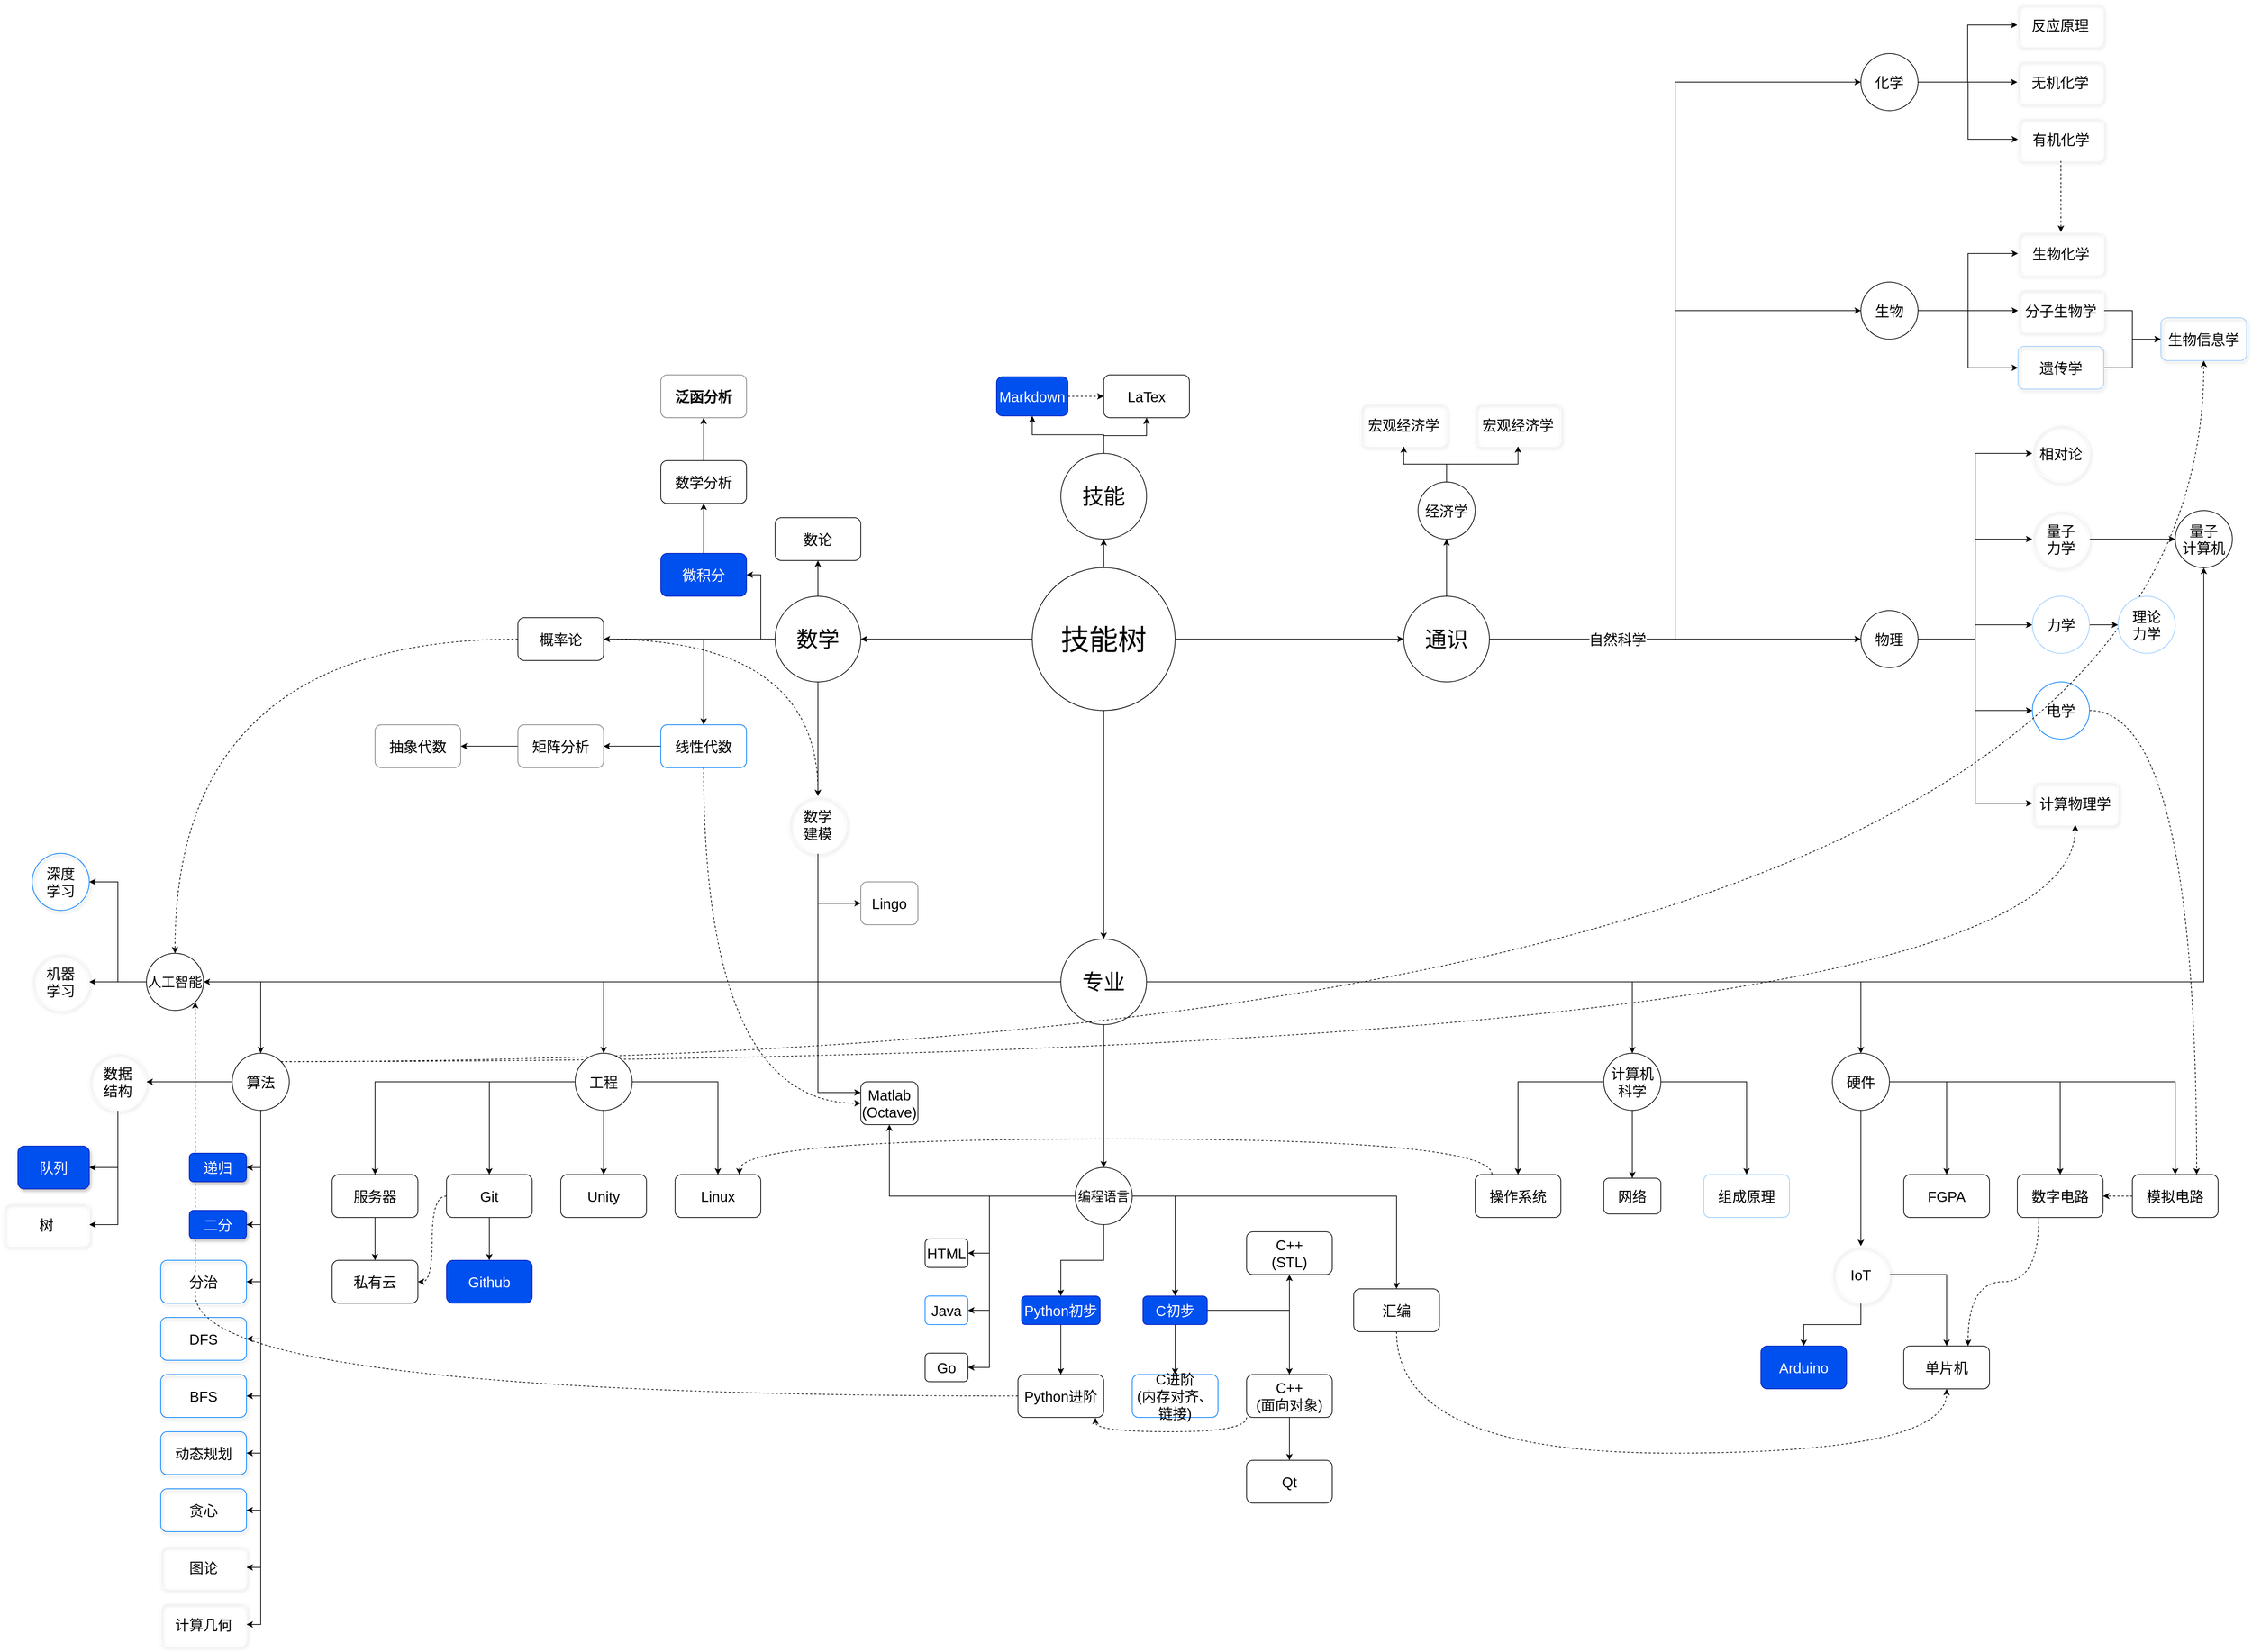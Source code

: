 <mxfile>
    <diagram id="MZZh417o46dk4xW71PtA" name="Page-1">
        <mxGraphModel dx="4475" dy="2238" grid="1" gridSize="10" guides="1" tooltips="1" connect="1" arrows="1" fold="1" page="0" pageScale="1" pageWidth="1169" pageHeight="827" background="none" math="0" shadow="0">
            <root>
                <mxCell id="0"/>
                <mxCell id="1" parent="0"/>
                <mxCell id="4" value="" style="edgeStyle=orthogonalEdgeStyle;rounded=0;orthogonalLoop=1;jettySize=auto;html=1;" parent="1" source="2" target="3" edge="1">
                    <mxGeometry relative="1" as="geometry"/>
                </mxCell>
                <mxCell id="7" value="" style="edgeStyle=orthogonalEdgeStyle;rounded=0;orthogonalLoop=1;jettySize=auto;html=1;" parent="1" source="2" target="5" edge="1">
                    <mxGeometry relative="1" as="geometry"/>
                </mxCell>
                <mxCell id="9" value="" style="edgeStyle=orthogonalEdgeStyle;rounded=0;orthogonalLoop=1;jettySize=auto;html=1;" parent="1" target="11" edge="1">
                    <mxGeometry relative="1" as="geometry">
                        <mxPoint x="-100" y="80" as="sourcePoint"/>
                        <mxPoint x="580" y="290" as="targetPoint"/>
                    </mxGeometry>
                </mxCell>
                <mxCell id="118" style="edgeStyle=orthogonalEdgeStyle;rounded=0;orthogonalLoop=1;jettySize=auto;html=1;fontSize=20;" parent="1" source="2" target="21" edge="1">
                    <mxGeometry relative="1" as="geometry"/>
                </mxCell>
                <mxCell id="2" value="&lt;font style=&quot;font-size: 40px&quot;&gt;技能树&lt;/font&gt;" style="ellipse;whiteSpace=wrap;html=1;aspect=fixed;" parent="1" vertex="1">
                    <mxGeometry x="-200" width="200" height="200" as="geometry"/>
                </mxCell>
                <mxCell id="47" style="edgeStyle=orthogonalEdgeStyle;rounded=0;orthogonalLoop=1;jettySize=auto;html=1;fontSize=20;" parent="1" source="3" target="46" edge="1">
                    <mxGeometry relative="1" as="geometry"/>
                </mxCell>
                <mxCell id="108" style="edgeStyle=orthogonalEdgeStyle;rounded=0;orthogonalLoop=1;jettySize=auto;html=1;fontSize=20;" parent="1" source="3" target="107" edge="1">
                    <mxGeometry relative="1" as="geometry"/>
                </mxCell>
                <mxCell id="112" style="edgeStyle=orthogonalEdgeStyle;rounded=0;orthogonalLoop=1;jettySize=auto;html=1;entryX=0;entryY=0.5;entryDx=0;entryDy=0;fontSize=20;" parent="1" source="3" target="100" edge="1">
                    <mxGeometry relative="1" as="geometry"/>
                </mxCell>
                <mxCell id="113" style="edgeStyle=orthogonalEdgeStyle;rounded=0;orthogonalLoop=1;jettySize=auto;html=1;entryX=0;entryY=0.5;entryDx=0;entryDy=0;fontSize=20;" parent="1" source="3" target="110" edge="1">
                    <mxGeometry relative="1" as="geometry"/>
                </mxCell>
                <mxCell id="159" value="自然科学" style="edgeLabel;html=1;align=center;verticalAlign=middle;resizable=0;points=[];fontSize=20;" parent="113" vertex="1" connectable="0">
                    <mxGeometry x="-0.814" y="-3" relative="1" as="geometry">
                        <mxPoint x="58" y="-3" as="offset"/>
                    </mxGeometry>
                </mxCell>
                <mxCell id="3" value="&lt;font style=&quot;font-size: 30px&quot;&gt;通识&lt;/font&gt;" style="ellipse;whiteSpace=wrap;html=1;aspect=fixed;" parent="1" vertex="1">
                    <mxGeometry x="320" y="40" width="120" height="120" as="geometry"/>
                </mxCell>
                <mxCell id="25" style="edgeStyle=orthogonalEdgeStyle;rounded=0;orthogonalLoop=1;jettySize=auto;html=1;fontSize=20;" parent="1" source="5" target="57" edge="1">
                    <mxGeometry relative="1" as="geometry">
                        <mxPoint y="680" as="targetPoint"/>
                    </mxGeometry>
                </mxCell>
                <mxCell id="26" style="edgeStyle=orthogonalEdgeStyle;rounded=0;orthogonalLoop=1;jettySize=auto;html=1;fontSize=20;" parent="1" source="5" target="23" edge="1">
                    <mxGeometry relative="1" as="geometry"/>
                </mxCell>
                <mxCell id="76" style="edgeStyle=orthogonalEdgeStyle;rounded=0;orthogonalLoop=1;jettySize=auto;html=1;fontSize=20;" parent="1" source="5" target="77" edge="1">
                    <mxGeometry relative="1" as="geometry">
                        <mxPoint x="270" y="740" as="targetPoint"/>
                    </mxGeometry>
                </mxCell>
                <mxCell id="104" style="edgeStyle=orthogonalEdgeStyle;rounded=0;orthogonalLoop=1;jettySize=auto;html=1;fontSize=20;" parent="1" source="5" target="103" edge="1">
                    <mxGeometry relative="1" as="geometry"/>
                </mxCell>
                <mxCell id="120" style="edgeStyle=orthogonalEdgeStyle;rounded=0;orthogonalLoop=1;jettySize=auto;html=1;fontSize=20;" parent="1" source="5" target="119" edge="1">
                    <mxGeometry relative="1" as="geometry"/>
                </mxCell>
                <mxCell id="137" style="edgeStyle=orthogonalEdgeStyle;rounded=0;orthogonalLoop=1;jettySize=auto;html=1;entryX=0.5;entryY=0;entryDx=0;entryDy=0;fontSize=20;" parent="1" source="5" target="136" edge="1">
                    <mxGeometry relative="1" as="geometry"/>
                </mxCell>
                <mxCell id="206" style="edgeStyle=orthogonalEdgeStyle;rounded=0;orthogonalLoop=1;jettySize=auto;html=1;fontSize=20;" parent="1" source="5" target="205" edge="1">
                    <mxGeometry relative="1" as="geometry"/>
                </mxCell>
                <mxCell id="5" value="&lt;font style=&quot;font-size: 30px&quot;&gt;专业&lt;/font&gt;" style="ellipse;whiteSpace=wrap;html=1;aspect=fixed;" parent="1" vertex="1">
                    <mxGeometry x="-160" y="520" width="120" height="120" as="geometry"/>
                </mxCell>
                <mxCell id="149" style="edgeStyle=orthogonalEdgeStyle;rounded=0;orthogonalLoop=1;jettySize=auto;html=1;entryX=0.5;entryY=1;entryDx=0;entryDy=0;fontSize=20;" parent="1" source="11" target="148" edge="1">
                    <mxGeometry relative="1" as="geometry"/>
                </mxCell>
                <mxCell id="216" style="edgeStyle=orthogonalEdgeStyle;rounded=0;orthogonalLoop=1;jettySize=auto;html=1;fontSize=20;" parent="1" source="11" target="215" edge="1">
                    <mxGeometry relative="1" as="geometry"/>
                </mxCell>
                <mxCell id="11" value="&lt;font style=&quot;font-size: 30px&quot;&gt;技能&lt;/font&gt;" style="ellipse;whiteSpace=wrap;html=1;aspect=fixed;" parent="1" vertex="1">
                    <mxGeometry x="-160" y="-160" width="120" height="120" as="geometry"/>
                </mxCell>
                <mxCell id="30" style="edgeStyle=orthogonalEdgeStyle;rounded=0;orthogonalLoop=1;jettySize=auto;html=1;fontSize=20;" parent="1" source="21" target="29" edge="1">
                    <mxGeometry relative="1" as="geometry"/>
                </mxCell>
                <mxCell id="32" style="edgeStyle=orthogonalEdgeStyle;rounded=0;orthogonalLoop=1;jettySize=auto;html=1;fontSize=20;" parent="1" source="21" target="31" edge="1">
                    <mxGeometry relative="1" as="geometry"/>
                </mxCell>
                <mxCell id="39" value="" style="edgeStyle=orthogonalEdgeStyle;rounded=0;orthogonalLoop=1;jettySize=auto;html=1;fontSize=20;" parent="1" source="21" target="38" edge="1">
                    <mxGeometry relative="1" as="geometry"/>
                </mxCell>
                <mxCell id="323" style="edgeStyle=orthogonalEdgeStyle;rounded=0;orthogonalLoop=1;jettySize=auto;html=1;" edge="1" parent="1" source="21" target="41">
                    <mxGeometry relative="1" as="geometry"/>
                </mxCell>
                <mxCell id="326" style="edgeStyle=orthogonalEdgeStyle;rounded=0;orthogonalLoop=1;jettySize=auto;html=1;" edge="1" parent="1" source="21" target="325">
                    <mxGeometry relative="1" as="geometry"/>
                </mxCell>
                <mxCell id="21" value="&lt;font style=&quot;font-size: 30px&quot;&gt;数学&lt;/font&gt;" style="ellipse;whiteSpace=wrap;html=1;aspect=fixed;fontSize=20;" parent="1" vertex="1">
                    <mxGeometry x="-560" y="40" width="120" height="120" as="geometry"/>
                </mxCell>
                <mxCell id="82" style="edgeStyle=orthogonalEdgeStyle;rounded=0;orthogonalLoop=1;jettySize=auto;html=1;fontSize=20;" parent="1" source="23" target="81" edge="1">
                    <mxGeometry relative="1" as="geometry"/>
                </mxCell>
                <mxCell id="83" style="edgeStyle=orthogonalEdgeStyle;rounded=0;orthogonalLoop=1;jettySize=auto;html=1;fontSize=20;" parent="1" source="23" target="84" edge="1">
                    <mxGeometry relative="1" as="geometry">
                        <mxPoint x="1060" y="850" as="targetPoint"/>
                    </mxGeometry>
                </mxCell>
                <mxCell id="222" style="edgeStyle=orthogonalEdgeStyle;rounded=0;orthogonalLoop=1;jettySize=auto;html=1;entryX=0.5;entryY=0;entryDx=0;entryDy=0;fontSize=20;" parent="1" source="23" target="213" edge="1">
                    <mxGeometry relative="1" as="geometry"/>
                </mxCell>
                <mxCell id="266" style="edgeStyle=orthogonalEdgeStyle;rounded=0;orthogonalLoop=1;jettySize=auto;html=1;" parent="1" source="23" target="265" edge="1">
                    <mxGeometry relative="1" as="geometry"/>
                </mxCell>
                <mxCell id="23" value="硬件" style="ellipse;whiteSpace=wrap;html=1;aspect=fixed;fontSize=20;" parent="1" vertex="1">
                    <mxGeometry x="920" y="680" width="80" height="80" as="geometry"/>
                </mxCell>
                <mxCell id="310" style="edgeStyle=orthogonalEdgeStyle;rounded=0;orthogonalLoop=1;jettySize=auto;html=1;" parent="1" source="29" target="35" edge="1">
                    <mxGeometry relative="1" as="geometry">
                        <mxPoint x="-659.941" y="-50" as="targetPoint"/>
                    </mxGeometry>
                </mxCell>
                <mxCell id="29" value="微积分" style="rounded=1;whiteSpace=wrap;html=1;fontSize=20;strokeColor=#001DBC;fillColor=#0050ef;fontColor=#ffffff;" parent="1" vertex="1">
                    <mxGeometry x="-720" y="-20" width="120" height="60" as="geometry"/>
                </mxCell>
                <mxCell id="34" value="" style="edgeStyle=orthogonalEdgeStyle;rounded=0;orthogonalLoop=1;jettySize=auto;html=1;fontSize=20;" parent="1" source="31" target="33" edge="1">
                    <mxGeometry relative="1" as="geometry"/>
                </mxCell>
                <mxCell id="135" style="edgeStyle=orthogonalEdgeStyle;rounded=0;orthogonalLoop=1;jettySize=auto;html=1;entryX=0;entryY=0.5;entryDx=0;entryDy=0;fontSize=20;dashed=1;curved=1;exitX=0.5;exitY=1;exitDx=0;exitDy=0;" parent="1" source="31" target="132" edge="1">
                    <mxGeometry relative="1" as="geometry"/>
                </mxCell>
                <mxCell id="31" value="线性代数" style="rounded=1;whiteSpace=wrap;html=1;fontSize=20;strokeColor=#007FFF;" parent="1" vertex="1">
                    <mxGeometry x="-720" y="220" width="120" height="60" as="geometry"/>
                </mxCell>
                <mxCell id="268" style="edgeStyle=orthogonalEdgeStyle;rounded=0;orthogonalLoop=1;jettySize=auto;html=1;" parent="1" source="33" target="267" edge="1">
                    <mxGeometry relative="1" as="geometry"/>
                </mxCell>
                <mxCell id="33" value="矩阵分析" style="whiteSpace=wrap;html=1;rounded=1;fontSize=20;strokeColor=#808080;" parent="1" vertex="1">
                    <mxGeometry x="-920" y="220" width="120" height="60" as="geometry"/>
                </mxCell>
                <mxCell id="161" value="" style="edgeStyle=orthogonalEdgeStyle;curved=1;rounded=0;orthogonalLoop=1;jettySize=auto;html=1;fontSize=20;" parent="1" source="35" target="160" edge="1">
                    <mxGeometry relative="1" as="geometry"/>
                </mxCell>
                <mxCell id="35" value="数学分析" style="whiteSpace=wrap;html=1;rounded=1;fontSize=20;" parent="1" vertex="1">
                    <mxGeometry x="-720" y="-150" width="120" height="60" as="geometry"/>
                </mxCell>
                <mxCell id="133" style="edgeStyle=orthogonalEdgeStyle;rounded=0;orthogonalLoop=1;jettySize=auto;html=1;entryX=0.5;entryY=0;entryDx=0;entryDy=0;dashed=1;fontSize=20;curved=1;" parent="1" source="38" target="119" edge="1">
                    <mxGeometry relative="1" as="geometry"/>
                </mxCell>
                <mxCell id="327" style="edgeStyle=orthogonalEdgeStyle;rounded=0;orthogonalLoop=1;jettySize=auto;html=1;curved=1;dashed=1;" edge="1" parent="1" source="38" target="325">
                    <mxGeometry relative="1" as="geometry"/>
                </mxCell>
                <mxCell id="38" value="概率论" style="whiteSpace=wrap;html=1;fontSize=20;rounded=1;" parent="1" vertex="1">
                    <mxGeometry x="-920" y="70" width="120" height="60" as="geometry"/>
                </mxCell>
                <mxCell id="41" value="数论" style="rounded=1;whiteSpace=wrap;html=1;fontSize=20;" parent="1" vertex="1">
                    <mxGeometry x="-560" y="-70" width="120" height="60" as="geometry"/>
                </mxCell>
                <mxCell id="54" style="edgeStyle=orthogonalEdgeStyle;rounded=0;orthogonalLoop=1;jettySize=auto;html=1;fontSize=20;" parent="1" source="46" target="56" edge="1">
                    <mxGeometry relative="1" as="geometry">
                        <mxPoint x="1080" y="50" as="targetPoint"/>
                    </mxGeometry>
                </mxCell>
                <mxCell id="114" style="edgeStyle=orthogonalEdgeStyle;rounded=0;orthogonalLoop=1;jettySize=auto;html=1;entryX=0;entryY=0.5;entryDx=0;entryDy=0;fontSize=20;" parent="1" source="46" target="50" edge="1">
                    <mxGeometry relative="1" as="geometry"/>
                </mxCell>
                <mxCell id="182" style="edgeStyle=orthogonalEdgeStyle;rounded=0;orthogonalLoop=1;jettySize=auto;html=1;entryX=0;entryY=0.5;entryDx=0;entryDy=0;fontSize=20;" parent="1" source="46" target="180" edge="1">
                    <mxGeometry relative="1" as="geometry"/>
                </mxCell>
                <mxCell id="183" style="edgeStyle=orthogonalEdgeStyle;rounded=0;orthogonalLoop=1;jettySize=auto;html=1;entryX=0;entryY=0.5;entryDx=0;entryDy=0;fontSize=20;" parent="1" source="46" target="181" edge="1">
                    <mxGeometry relative="1" as="geometry"/>
                </mxCell>
                <mxCell id="248" style="edgeStyle=orthogonalEdgeStyle;rounded=0;orthogonalLoop=1;jettySize=auto;html=1;entryX=0;entryY=0.5;entryDx=0;entryDy=0;fontSize=20;" parent="1" source="46" target="247" edge="1">
                    <mxGeometry relative="1" as="geometry"/>
                </mxCell>
                <mxCell id="46" value="物理" style="ellipse;whiteSpace=wrap;html=1;aspect=fixed;fontSize=20;" parent="1" vertex="1">
                    <mxGeometry x="960" y="60" width="80" height="80" as="geometry"/>
                </mxCell>
                <mxCell id="85" style="edgeStyle=orthogonalEdgeStyle;rounded=0;orthogonalLoop=1;jettySize=auto;html=1;fontSize=20;dashed=1;entryX=0.75;entryY=0;entryDx=0;entryDy=0;curved=1;" parent="1" source="50" target="81" edge="1">
                    <mxGeometry relative="1" as="geometry"/>
                </mxCell>
                <mxCell id="50" value="电学" style="ellipse;whiteSpace=wrap;html=1;aspect=fixed;fontSize=20;strokeColor=#007FFF;" parent="1" vertex="1">
                    <mxGeometry x="1200" y="160" width="80" height="80" as="geometry"/>
                </mxCell>
                <mxCell id="313" style="edgeStyle=orthogonalEdgeStyle;rounded=0;orthogonalLoop=1;jettySize=auto;html=1;" parent="1" source="56" target="312" edge="1">
                    <mxGeometry relative="1" as="geometry"/>
                </mxCell>
                <mxCell id="56" value="力学" style="ellipse;whiteSpace=wrap;html=1;aspect=fixed;fontSize=20;strokeColor=#99CCFF;" parent="1" vertex="1">
                    <mxGeometry x="1200" y="40" width="80" height="80" as="geometry"/>
                </mxCell>
                <mxCell id="60" value="" style="edgeStyle=orthogonalEdgeStyle;rounded=0;orthogonalLoop=1;jettySize=auto;html=1;fontSize=20;" parent="1" source="57" target="59" edge="1">
                    <mxGeometry relative="1" as="geometry"/>
                </mxCell>
                <mxCell id="71" style="edgeStyle=orthogonalEdgeStyle;rounded=0;orthogonalLoop=1;jettySize=auto;html=1;fontSize=20;" parent="1" source="57" target="70" edge="1">
                    <mxGeometry relative="1" as="geometry">
                        <Array as="points">
                            <mxPoint x="-260" y="880"/>
                            <mxPoint x="-260" y="1040"/>
                        </Array>
                    </mxGeometry>
                </mxCell>
                <mxCell id="74" style="edgeStyle=orthogonalEdgeStyle;rounded=0;orthogonalLoop=1;jettySize=auto;html=1;fontSize=20;" parent="1" source="57" target="72" edge="1">
                    <mxGeometry relative="1" as="geometry"/>
                </mxCell>
                <mxCell id="95" style="edgeStyle=orthogonalEdgeStyle;rounded=0;orthogonalLoop=1;jettySize=auto;html=1;fontSize=20;" parent="1" source="57" target="94" edge="1">
                    <mxGeometry relative="1" as="geometry"/>
                </mxCell>
                <mxCell id="134" style="edgeStyle=orthogonalEdgeStyle;rounded=0;orthogonalLoop=1;jettySize=auto;html=1;entryX=0.5;entryY=1;entryDx=0;entryDy=0;fontSize=20;" parent="1" source="57" target="132" edge="1">
                    <mxGeometry relative="1" as="geometry"/>
                </mxCell>
                <mxCell id="147" style="edgeStyle=orthogonalEdgeStyle;rounded=0;orthogonalLoop=1;jettySize=auto;html=1;entryX=1;entryY=0.5;entryDx=0;entryDy=0;fontSize=20;" parent="1" source="57" target="146" edge="1">
                    <mxGeometry relative="1" as="geometry">
                        <Array as="points">
                            <mxPoint x="-260" y="880"/>
                            <mxPoint x="-260" y="1120"/>
                        </Array>
                    </mxGeometry>
                </mxCell>
                <mxCell id="252" style="edgeStyle=orthogonalEdgeStyle;rounded=0;orthogonalLoop=1;jettySize=auto;html=1;entryX=1;entryY=0.5;entryDx=0;entryDy=0;fontSize=20;" parent="1" source="57" target="250" edge="1">
                    <mxGeometry relative="1" as="geometry">
                        <Array as="points">
                            <mxPoint x="-260" y="880"/>
                            <mxPoint x="-260" y="960"/>
                        </Array>
                    </mxGeometry>
                </mxCell>
                <mxCell id="57" value="&lt;font style=&quot;font-size: 18px&quot;&gt;编程语言&lt;/font&gt;" style="ellipse;whiteSpace=wrap;html=1;aspect=fixed;fontSize=20;" parent="1" vertex="1">
                    <mxGeometry x="-140" y="840" width="80" height="80" as="geometry"/>
                </mxCell>
                <mxCell id="64" style="edgeStyle=orthogonalEdgeStyle;rounded=0;orthogonalLoop=1;jettySize=auto;html=1;fontSize=20;" parent="1" source="59" target="63" edge="1">
                    <mxGeometry relative="1" as="geometry"/>
                </mxCell>
                <mxCell id="284" style="edgeStyle=orthogonalEdgeStyle;rounded=0;orthogonalLoop=1;jettySize=auto;html=1;" parent="1" source="59" target="283" edge="1">
                    <mxGeometry relative="1" as="geometry"/>
                </mxCell>
                <mxCell id="308" style="edgeStyle=orthogonalEdgeStyle;rounded=0;orthogonalLoop=1;jettySize=auto;html=1;" parent="1" source="59" target="68" edge="1">
                    <mxGeometry relative="1" as="geometry"/>
                </mxCell>
                <mxCell id="59" value="C初步" style="whiteSpace=wrap;html=1;fontSize=20;rounded=1;fillColor=#0050ef;strokeColor=#001DBC;fontColor=#ffffff;" parent="1" vertex="1">
                    <mxGeometry x="-45" y="1020" width="90" height="40" as="geometry"/>
                </mxCell>
                <mxCell id="63" value="C进阶&lt;br&gt;(内存对齐、链接)" style="whiteSpace=wrap;html=1;fontSize=20;rounded=1;gradientColor=none;strokeColor=#007FFF;" parent="1" vertex="1">
                    <mxGeometry x="-60" y="1130" width="120" height="60" as="geometry"/>
                </mxCell>
                <mxCell id="93" style="edgeStyle=orthogonalEdgeStyle;rounded=0;orthogonalLoop=1;jettySize=auto;html=1;fontSize=20;dashed=1;curved=1;entryX=0.904;entryY=1.008;entryDx=0;entryDy=0;exitX=0;exitY=1;exitDx=0;exitDy=0;entryPerimeter=0;" parent="1" source="68" target="73" edge="1">
                    <mxGeometry relative="1" as="geometry"/>
                </mxCell>
                <mxCell id="262" style="edgeStyle=orthogonalEdgeStyle;rounded=0;orthogonalLoop=1;jettySize=auto;html=1;" parent="1" source="68" target="261" edge="1">
                    <mxGeometry relative="1" as="geometry"/>
                </mxCell>
                <mxCell id="68" value="C++&lt;br&gt;(面向对象)" style="rounded=1;whiteSpace=wrap;html=1;gradientColor=none;fontSize=20;" parent="1" vertex="1">
                    <mxGeometry x="100" y="1130" width="120" height="60" as="geometry"/>
                </mxCell>
                <mxCell id="70" value="Java" style="rounded=1;whiteSpace=wrap;html=1;gradientColor=none;fontSize=20;strokeColor=#007FFF;" parent="1" vertex="1">
                    <mxGeometry x="-350" y="1020" width="60" height="40" as="geometry"/>
                </mxCell>
                <mxCell id="75" style="edgeStyle=orthogonalEdgeStyle;rounded=0;orthogonalLoop=1;jettySize=auto;html=1;fontSize=20;" parent="1" source="72" target="73" edge="1">
                    <mxGeometry relative="1" as="geometry"/>
                </mxCell>
                <mxCell id="72" value="Python初步" style="rounded=1;whiteSpace=wrap;html=1;fontSize=20;fillColor=#0050ef;strokeColor=#001DBC;fontColor=#ffffff;" parent="1" vertex="1">
                    <mxGeometry x="-215" y="1020" width="110" height="40" as="geometry"/>
                </mxCell>
                <mxCell id="221" style="edgeStyle=orthogonalEdgeStyle;curved=1;rounded=0;orthogonalLoop=1;jettySize=auto;html=1;entryX=1;entryY=1;entryDx=0;entryDy=0;dashed=1;fontSize=20;" parent="1" source="73" target="119" edge="1">
                    <mxGeometry relative="1" as="geometry"/>
                </mxCell>
                <mxCell id="73" value="Python进阶" style="rounded=1;whiteSpace=wrap;html=1;gradientColor=none;fontSize=20;" parent="1" vertex="1">
                    <mxGeometry x="-220" y="1130" width="120" height="60" as="geometry"/>
                </mxCell>
                <mxCell id="164" style="edgeStyle=orthogonalEdgeStyle;rounded=0;orthogonalLoop=1;jettySize=auto;html=1;entryX=1;entryY=0.5;entryDx=0;entryDy=0;fontSize=20;" parent="1" source="77" target="162" edge="1">
                    <mxGeometry relative="1" as="geometry"/>
                </mxCell>
                <mxCell id="167" style="edgeStyle=orthogonalEdgeStyle;rounded=0;orthogonalLoop=1;jettySize=auto;html=1;entryX=1;entryY=0.5;entryDx=0;entryDy=0;fontSize=20;" parent="1" source="77" target="166" edge="1">
                    <mxGeometry relative="1" as="geometry"/>
                </mxCell>
                <mxCell id="171" style="edgeStyle=orthogonalEdgeStyle;rounded=0;orthogonalLoop=1;jettySize=auto;html=1;entryX=1;entryY=0.5;entryDx=0;entryDy=0;fontSize=20;" parent="1" source="77" target="168" edge="1">
                    <mxGeometry relative="1" as="geometry"/>
                </mxCell>
                <mxCell id="172" style="edgeStyle=orthogonalEdgeStyle;rounded=0;orthogonalLoop=1;jettySize=auto;html=1;entryX=1;entryY=0.5;entryDx=0;entryDy=0;fontSize=20;" parent="1" source="77" target="169" edge="1">
                    <mxGeometry relative="1" as="geometry"/>
                </mxCell>
                <mxCell id="173" style="edgeStyle=orthogonalEdgeStyle;rounded=0;orthogonalLoop=1;jettySize=auto;html=1;entryX=1;entryY=0.5;entryDx=0;entryDy=0;fontSize=20;" parent="1" source="77" target="170" edge="1">
                    <mxGeometry relative="1" as="geometry"/>
                </mxCell>
                <mxCell id="175" style="edgeStyle=orthogonalEdgeStyle;rounded=0;orthogonalLoop=1;jettySize=auto;html=1;entryX=1;entryY=0.5;entryDx=0;entryDy=0;fontSize=20;" parent="1" source="77" target="174" edge="1">
                    <mxGeometry relative="1" as="geometry"/>
                </mxCell>
                <mxCell id="177" style="edgeStyle=orthogonalEdgeStyle;rounded=0;orthogonalLoop=1;jettySize=auto;html=1;entryX=1;entryY=0.5;entryDx=0;entryDy=0;fontSize=20;" parent="1" source="77" target="176" edge="1">
                    <mxGeometry relative="1" as="geometry"/>
                </mxCell>
                <mxCell id="179" style="edgeStyle=orthogonalEdgeStyle;rounded=0;orthogonalLoop=1;jettySize=auto;html=1;fontSize=20;" parent="1" source="77" target="178" edge="1">
                    <mxGeometry relative="1" as="geometry"/>
                </mxCell>
                <mxCell id="244" style="edgeStyle=orthogonalEdgeStyle;rounded=0;orthogonalLoop=1;jettySize=auto;html=1;fontSize=20;curved=1;dashed=1;exitX=1;exitY=0;exitDx=0;exitDy=0;" parent="1" source="77" target="241" edge="1">
                    <mxGeometry relative="1" as="geometry"/>
                </mxCell>
                <mxCell id="249" style="edgeStyle=orthogonalEdgeStyle;curved=1;rounded=0;orthogonalLoop=1;jettySize=auto;html=1;dashed=1;fontSize=20;exitX=1;exitY=0;exitDx=0;exitDy=0;" parent="1" source="77" target="247" edge="1">
                    <mxGeometry relative="1" as="geometry"/>
                </mxCell>
                <mxCell id="255" style="edgeStyle=orthogonalEdgeStyle;rounded=0;orthogonalLoop=1;jettySize=auto;html=1;entryX=1;entryY=0.5;entryDx=0;entryDy=0;" parent="1" source="77" target="253" edge="1">
                    <mxGeometry relative="1" as="geometry"/>
                </mxCell>
                <mxCell id="319" style="edgeStyle=orthogonalEdgeStyle;rounded=0;orthogonalLoop=1;jettySize=auto;html=1;entryX=1;entryY=0.5;entryDx=0;entryDy=0;" parent="1" source="77" target="318" edge="1">
                    <mxGeometry relative="1" as="geometry"/>
                </mxCell>
                <mxCell id="77" value="算法" style="ellipse;whiteSpace=wrap;html=1;aspect=fixed;fontSize=20;" parent="1" vertex="1">
                    <mxGeometry x="-1320" y="680" width="80" height="80" as="geometry"/>
                </mxCell>
                <mxCell id="81" value="模拟电路" style="rounded=1;whiteSpace=wrap;html=1;gradientColor=none;fontSize=20;" parent="1" vertex="1">
                    <mxGeometry x="1340" y="850" width="120" height="60" as="geometry"/>
                </mxCell>
                <mxCell id="84" value="数字电路" style="rounded=1;whiteSpace=wrap;html=1;gradientColor=none;fontSize=20;" parent="1" vertex="1">
                    <mxGeometry x="1179" y="850" width="120" height="60" as="geometry"/>
                </mxCell>
                <mxCell id="87" value="" style="endArrow=classic;html=1;fontSize=20;exitX=0;exitY=0.5;exitDx=0;exitDy=0;dashed=1;edgeStyle=orthogonalEdgeStyle;curved=1;" parent="1" source="81" target="84" edge="1">
                    <mxGeometry width="50" height="50" relative="1" as="geometry">
                        <mxPoint x="1139" y="800" as="sourcePoint"/>
                        <mxPoint x="1189" y="750" as="targetPoint"/>
                    </mxGeometry>
                </mxCell>
                <mxCell id="89" value="单片机" style="rounded=1;whiteSpace=wrap;html=1;gradientColor=none;fontSize=20;" parent="1" vertex="1">
                    <mxGeometry x="1020" y="1090" width="120" height="60" as="geometry"/>
                </mxCell>
                <mxCell id="92" value="" style="endArrow=classic;html=1;fontSize=20;dashed=1;edgeStyle=orthogonalEdgeStyle;curved=1;entryX=0.75;entryY=0;entryDx=0;entryDy=0;exitX=0.25;exitY=1;exitDx=0;exitDy=0;" parent="1" source="84" target="89" edge="1">
                    <mxGeometry width="50" height="50" relative="1" as="geometry">
                        <mxPoint x="1419.94" y="970" as="sourcePoint"/>
                        <mxPoint x="1319.999" y="1050" as="targetPoint"/>
                    </mxGeometry>
                </mxCell>
                <mxCell id="229" style="edgeStyle=orthogonalEdgeStyle;rounded=0;orthogonalLoop=1;jettySize=auto;html=1;entryX=0.5;entryY=1;entryDx=0;entryDy=0;fontSize=20;curved=1;dashed=1;" parent="1" source="94" target="89" edge="1">
                    <mxGeometry relative="1" as="geometry">
                        <Array as="points">
                            <mxPoint x="310" y="1240"/>
                            <mxPoint x="1080" y="1240"/>
                        </Array>
                    </mxGeometry>
                </mxCell>
                <mxCell id="94" value="汇编" style="rounded=1;whiteSpace=wrap;html=1;gradientColor=none;fontSize=20;" parent="1" vertex="1">
                    <mxGeometry x="250" y="1010" width="120" height="60" as="geometry"/>
                </mxCell>
                <mxCell id="235" style="edgeStyle=orthogonalEdgeStyle;rounded=0;orthogonalLoop=1;jettySize=auto;html=1;fontSize=20;entryX=0;entryY=0.5;entryDx=0;entryDy=0;" parent="1" source="100" target="234" edge="1">
                    <mxGeometry relative="1" as="geometry"/>
                </mxCell>
                <mxCell id="236" style="edgeStyle=orthogonalEdgeStyle;rounded=0;orthogonalLoop=1;jettySize=auto;html=1;entryX=0;entryY=0.5;entryDx=0;entryDy=0;fontSize=20;" parent="1" source="100" target="231" edge="1">
                    <mxGeometry relative="1" as="geometry"/>
                </mxCell>
                <mxCell id="240" style="edgeStyle=orthogonalEdgeStyle;rounded=0;orthogonalLoop=1;jettySize=auto;html=1;entryX=0;entryY=0.5;entryDx=0;entryDy=0;fontSize=20;" parent="1" source="100" target="237" edge="1">
                    <mxGeometry relative="1" as="geometry"/>
                </mxCell>
                <mxCell id="100" value="生物" style="ellipse;whiteSpace=wrap;html=1;aspect=fixed;rounded=1;gradientColor=none;fontSize=20;" parent="1" vertex="1">
                    <mxGeometry x="960" y="-400" width="80" height="80" as="geometry"/>
                </mxCell>
                <mxCell id="106" style="edgeStyle=orthogonalEdgeStyle;rounded=0;orthogonalLoop=1;jettySize=auto;html=1;fontSize=20;" parent="1" source="103" target="105" edge="1">
                    <mxGeometry relative="1" as="geometry"/>
                </mxCell>
                <mxCell id="116" style="edgeStyle=orthogonalEdgeStyle;rounded=0;orthogonalLoop=1;jettySize=auto;html=1;fontSize=20;" parent="1" source="103" target="115" edge="1">
                    <mxGeometry relative="1" as="geometry"/>
                </mxCell>
                <mxCell id="130" style="edgeStyle=orthogonalEdgeStyle;rounded=0;orthogonalLoop=1;jettySize=auto;html=1;fontSize=20;" parent="1" source="103" target="117" edge="1">
                    <mxGeometry relative="1" as="geometry"/>
                </mxCell>
                <mxCell id="103" value="计算机科学" style="ellipse;whiteSpace=wrap;html=1;aspect=fixed;rounded=1;gradientColor=none;fontSize=20;" parent="1" vertex="1">
                    <mxGeometry x="600" y="680" width="80" height="80" as="geometry"/>
                </mxCell>
                <mxCell id="105" value="组成原理" style="rounded=1;whiteSpace=wrap;html=1;gradientColor=none;fontSize=20;strokeColor=#99CCFF;" parent="1" vertex="1">
                    <mxGeometry x="740" y="850" width="120" height="60" as="geometry"/>
                </mxCell>
                <mxCell id="281" style="edgeStyle=orthogonalEdgeStyle;rounded=0;orthogonalLoop=1;jettySize=auto;html=1;" parent="1" source="107" target="280" edge="1">
                    <mxGeometry relative="1" as="geometry"/>
                </mxCell>
                <mxCell id="282" style="edgeStyle=orthogonalEdgeStyle;rounded=0;orthogonalLoop=1;jettySize=auto;html=1;" parent="1" source="107" target="278" edge="1">
                    <mxGeometry relative="1" as="geometry"/>
                </mxCell>
                <mxCell id="107" value="经济学" style="ellipse;whiteSpace=wrap;html=1;aspect=fixed;rounded=1;gradientColor=none;fontSize=20;" parent="1" vertex="1">
                    <mxGeometry x="340" y="-120" width="80" height="80" as="geometry"/>
                </mxCell>
                <mxCell id="239" style="edgeStyle=orthogonalEdgeStyle;rounded=0;orthogonalLoop=1;jettySize=auto;html=1;fontSize=20;entryX=0;entryY=0.5;entryDx=0;entryDy=0;" parent="1" source="110" target="238" edge="1">
                    <mxGeometry relative="1" as="geometry"/>
                </mxCell>
                <mxCell id="259" style="edgeStyle=orthogonalEdgeStyle;rounded=0;orthogonalLoop=1;jettySize=auto;html=1;entryX=0;entryY=0.5;entryDx=0;entryDy=0;" parent="1" source="110" target="257" edge="1">
                    <mxGeometry relative="1" as="geometry"/>
                </mxCell>
                <mxCell id="260" style="edgeStyle=orthogonalEdgeStyle;rounded=0;orthogonalLoop=1;jettySize=auto;html=1;entryX=0;entryY=0.5;entryDx=0;entryDy=0;" parent="1" source="110" target="256" edge="1">
                    <mxGeometry relative="1" as="geometry"/>
                </mxCell>
                <mxCell id="110" value="化学" style="ellipse;whiteSpace=wrap;html=1;aspect=fixed;rounded=1;gradientColor=none;fontSize=20;" parent="1" vertex="1">
                    <mxGeometry x="960" y="-720" width="80" height="80" as="geometry"/>
                </mxCell>
                <mxCell id="115" value="网络" style="rounded=1;whiteSpace=wrap;html=1;gradientColor=none;fontSize=20;" parent="1" vertex="1">
                    <mxGeometry x="600" y="855" width="80" height="50" as="geometry"/>
                </mxCell>
                <mxCell id="155" style="edgeStyle=orthogonalEdgeStyle;rounded=0;orthogonalLoop=1;jettySize=auto;html=1;entryX=0.75;entryY=0;entryDx=0;entryDy=0;fontSize=20;curved=1;dashed=1;exitX=0.196;exitY=-0.008;exitDx=0;exitDy=0;exitPerimeter=0;" parent="1" source="117" target="152" edge="1">
                    <mxGeometry relative="1" as="geometry">
                        <Array as="points">
                            <mxPoint x="444" y="800"/>
                            <mxPoint x="-610" y="800"/>
                        </Array>
                    </mxGeometry>
                </mxCell>
                <mxCell id="117" value="操作系统" style="rounded=1;whiteSpace=wrap;html=1;gradientColor=none;fontSize=20;" parent="1" vertex="1">
                    <mxGeometry x="420" y="850" width="120" height="60" as="geometry"/>
                </mxCell>
                <mxCell id="316" style="edgeStyle=orthogonalEdgeStyle;rounded=0;orthogonalLoop=1;jettySize=auto;html=1;" parent="1" source="119" target="314" edge="1">
                    <mxGeometry relative="1" as="geometry"/>
                </mxCell>
                <mxCell id="317" style="edgeStyle=orthogonalEdgeStyle;rounded=0;orthogonalLoop=1;jettySize=auto;html=1;entryX=1;entryY=0.5;entryDx=0;entryDy=0;" parent="1" source="119" target="315" edge="1">
                    <mxGeometry relative="1" as="geometry"/>
                </mxCell>
                <mxCell id="119" value="&lt;font style=&quot;font-size: 19px&quot;&gt;人工智能&lt;/font&gt;" style="ellipse;whiteSpace=wrap;html=1;aspect=fixed;rounded=1;gradientColor=none;fontSize=20;" parent="1" vertex="1">
                    <mxGeometry x="-1440" y="540" width="80" height="80" as="geometry"/>
                </mxCell>
                <mxCell id="132" value="Matlab&lt;br&gt;(Octave)" style="rounded=1;whiteSpace=wrap;html=1;gradientColor=none;fontSize=20;" parent="1" vertex="1">
                    <mxGeometry x="-440" y="720" width="80" height="60" as="geometry"/>
                </mxCell>
                <mxCell id="139" style="edgeStyle=orthogonalEdgeStyle;rounded=0;orthogonalLoop=1;jettySize=auto;html=1;fontSize=20;" parent="1" source="136" target="138" edge="1">
                    <mxGeometry relative="1" as="geometry"/>
                </mxCell>
                <mxCell id="153" style="edgeStyle=orthogonalEdgeStyle;rounded=0;orthogonalLoop=1;jettySize=auto;html=1;fontSize=20;" parent="1" source="136" target="152" edge="1">
                    <mxGeometry relative="1" as="geometry"/>
                </mxCell>
                <mxCell id="271" style="edgeStyle=orthogonalEdgeStyle;rounded=0;orthogonalLoop=1;jettySize=auto;html=1;" parent="1" source="136" target="270" edge="1">
                    <mxGeometry relative="1" as="geometry"/>
                </mxCell>
                <mxCell id="274" style="edgeStyle=orthogonalEdgeStyle;rounded=0;orthogonalLoop=1;jettySize=auto;html=1;" parent="1" source="136" target="273" edge="1">
                    <mxGeometry relative="1" as="geometry"/>
                </mxCell>
                <mxCell id="136" value="工程" style="ellipse;whiteSpace=wrap;html=1;aspect=fixed;rounded=1;gradientColor=none;fontSize=20;" parent="1" vertex="1">
                    <mxGeometry x="-840" y="680" width="80" height="80" as="geometry"/>
                </mxCell>
                <mxCell id="141" style="edgeStyle=orthogonalEdgeStyle;rounded=0;orthogonalLoop=1;jettySize=auto;html=1;fontSize=20;" parent="1" source="138" target="140" edge="1">
                    <mxGeometry relative="1" as="geometry"/>
                </mxCell>
                <mxCell id="277" style="edgeStyle=orthogonalEdgeStyle;rounded=0;orthogonalLoop=1;jettySize=auto;html=1;entryX=1;entryY=0.5;entryDx=0;entryDy=0;curved=1;dashed=1;" parent="1" source="138" target="275" edge="1">
                    <mxGeometry relative="1" as="geometry"/>
                </mxCell>
                <mxCell id="138" value="Git" style="rounded=1;whiteSpace=wrap;html=1;gradientColor=none;fontSize=20;" parent="1" vertex="1">
                    <mxGeometry x="-1020" y="850" width="120" height="60" as="geometry"/>
                </mxCell>
                <mxCell id="140" value="Github" style="rounded=1;whiteSpace=wrap;html=1;fontSize=20;fillColor=#0050ef;strokeColor=#001DBC;fontColor=#ffffff;" parent="1" vertex="1">
                    <mxGeometry x="-1020" y="970" width="120" height="60" as="geometry"/>
                </mxCell>
                <mxCell id="146" value="Go" style="rounded=1;whiteSpace=wrap;html=1;gradientColor=none;fontSize=20;" parent="1" vertex="1">
                    <mxGeometry x="-350" y="1100" width="60" height="40" as="geometry"/>
                </mxCell>
                <mxCell id="217" style="edgeStyle=orthogonalEdgeStyle;rounded=0;orthogonalLoop=1;jettySize=auto;html=1;fontSize=20;curved=1;dashed=1;" parent="1" source="148" target="215" edge="1">
                    <mxGeometry relative="1" as="geometry"/>
                </mxCell>
                <mxCell id="148" value="Markdown" style="rounded=1;whiteSpace=wrap;html=1;fontSize=20;fillColor=#0050ef;strokeColor=#001DBC;fontColor=#ffffff;" parent="1" vertex="1">
                    <mxGeometry x="-250" y="-267.5" width="100" height="55" as="geometry"/>
                </mxCell>
                <mxCell id="152" value="Linux" style="rounded=1;whiteSpace=wrap;html=1;gradientColor=none;fontSize=20;" parent="1" vertex="1">
                    <mxGeometry x="-700" y="850" width="120" height="60" as="geometry"/>
                </mxCell>
                <mxCell id="160" value="&lt;span class=&quot;RichText ztext CopyrightRichText-richText&quot; itemprop=&quot;text&quot;&gt;&lt;b&gt;泛函分析&lt;/b&gt;&lt;/span&gt;" style="whiteSpace=wrap;html=1;rounded=1;fontSize=20;strokeColor=#808080;" parent="1" vertex="1">
                    <mxGeometry x="-720" y="-270" width="120" height="60" as="geometry"/>
                </mxCell>
                <mxCell id="162" value="二分" style="rounded=1;whiteSpace=wrap;html=1;shadow=1;glass=0;fillColor=#0050ef;fontSize=20;strokeColor=#001DBC;fontColor=#ffffff;" parent="1" vertex="1">
                    <mxGeometry x="-1380" y="900" width="80" height="40" as="geometry"/>
                </mxCell>
                <mxCell id="166" value="递归" style="rounded=1;whiteSpace=wrap;html=1;shadow=1;glass=0;fillColor=#0050ef;fontSize=20;strokeColor=#001DBC;fontColor=#ffffff;" parent="1" vertex="1">
                    <mxGeometry x="-1380" y="820" width="80" height="40" as="geometry"/>
                </mxCell>
                <mxCell id="168" value="分治" style="rounded=1;whiteSpace=wrap;html=1;shadow=1;glass=0;fillColor=none;gradientColor=none;fontSize=20;strokeColor=#007FFF;" parent="1" vertex="1">
                    <mxGeometry x="-1420" y="970" width="120" height="60" as="geometry"/>
                </mxCell>
                <mxCell id="169" value="DFS" style="rounded=1;whiteSpace=wrap;html=1;shadow=1;glass=0;fillColor=none;gradientColor=none;fontSize=20;strokeColor=#007FFF;" parent="1" vertex="1">
                    <mxGeometry x="-1420" y="1050" width="120" height="60" as="geometry"/>
                </mxCell>
                <mxCell id="170" value="BFS" style="rounded=1;whiteSpace=wrap;html=1;shadow=1;glass=0;fillColor=none;gradientColor=none;fontSize=20;strokeColor=#007FFF;" parent="1" vertex="1">
                    <mxGeometry x="-1420" y="1130" width="120" height="60" as="geometry"/>
                </mxCell>
                <mxCell id="174" value="动态规划" style="rounded=1;whiteSpace=wrap;html=1;shadow=1;glass=0;fillColor=none;gradientColor=none;fontSize=20;strokeColor=#007FFF;" parent="1" vertex="1">
                    <mxGeometry x="-1420" y="1210" width="120" height="60" as="geometry"/>
                </mxCell>
                <mxCell id="176" value="贪心" style="rounded=1;whiteSpace=wrap;html=1;shadow=1;glass=0;fillColor=none;gradientColor=none;fontSize=20;strokeColor=#007FFF;" parent="1" vertex="1">
                    <mxGeometry x="-1420" y="1290" width="120" height="60" as="geometry"/>
                </mxCell>
                <mxCell id="304" style="edgeStyle=orthogonalEdgeStyle;rounded=0;orthogonalLoop=1;jettySize=auto;html=1;entryX=1;entryY=0.5;entryDx=0;entryDy=0;" parent="1" source="178" target="303" edge="1">
                    <mxGeometry relative="1" as="geometry"/>
                </mxCell>
                <mxCell id="307" style="edgeStyle=orthogonalEdgeStyle;rounded=0;orthogonalLoop=1;jettySize=auto;html=1;entryX=1;entryY=0.5;entryDx=0;entryDy=0;" parent="1" source="178" target="306" edge="1">
                    <mxGeometry relative="1" as="geometry"/>
                </mxCell>
                <mxCell id="178" value="&lt;span&gt;数据&lt;br&gt;结构&lt;/span&gt;" style="ellipse;whiteSpace=wrap;html=1;aspect=fixed;rounded=1;shadow=1;glass=0;strokeColor=#FFFFFF;fillColor=none;gradientColor=none;fontSize=20;" parent="1" vertex="1">
                    <mxGeometry x="-1520" y="680" width="80" height="80" as="geometry"/>
                </mxCell>
                <mxCell id="207" style="edgeStyle=orthogonalEdgeStyle;rounded=0;orthogonalLoop=1;jettySize=auto;html=1;fontSize=20;" parent="1" source="180" target="205" edge="1">
                    <mxGeometry relative="1" as="geometry"/>
                </mxCell>
                <mxCell id="180" value="量子&lt;br&gt;力学" style="ellipse;whiteSpace=wrap;html=1;aspect=fixed;rounded=1;shadow=1;glass=0;strokeColor=#FFFFFF;fillColor=none;gradientColor=none;fontSize=20;" parent="1" vertex="1">
                    <mxGeometry x="1200" y="-80" width="80" height="80" as="geometry"/>
                </mxCell>
                <mxCell id="181" value="相对论" style="ellipse;whiteSpace=wrap;html=1;aspect=fixed;rounded=1;shadow=1;glass=0;strokeColor=#FFFFFF;fillColor=none;gradientColor=none;fontSize=20;" parent="1" vertex="1">
                    <mxGeometry x="1200" y="-200" width="80" height="80" as="geometry"/>
                </mxCell>
                <mxCell id="205" value="量子&lt;br&gt;计算机" style="ellipse;whiteSpace=wrap;html=1;aspect=fixed;fontSize=20;" parent="1" vertex="1">
                    <mxGeometry x="1400" y="-80" width="80" height="80" as="geometry"/>
                </mxCell>
                <mxCell id="227" style="edgeStyle=orthogonalEdgeStyle;rounded=0;orthogonalLoop=1;jettySize=auto;html=1;entryX=0.5;entryY=0;entryDx=0;entryDy=0;fontSize=20;" parent="1" source="213" target="226" edge="1">
                    <mxGeometry relative="1" as="geometry"/>
                </mxCell>
                <mxCell id="228" style="edgeStyle=orthogonalEdgeStyle;rounded=0;orthogonalLoop=1;jettySize=auto;html=1;fontSize=20;" parent="1" source="213" target="89" edge="1">
                    <mxGeometry relative="1" as="geometry"/>
                </mxCell>
                <mxCell id="213" value="IoT" style="ellipse;whiteSpace=wrap;html=1;aspect=fixed;rounded=1;shadow=1;glass=0;strokeColor=#FFFFFF;fillColor=none;gradientColor=none;fontSize=20;" parent="1" vertex="1">
                    <mxGeometry x="920" y="950" width="80" height="80" as="geometry"/>
                </mxCell>
                <mxCell id="215" value="LaTex" style="rounded=1;whiteSpace=wrap;html=1;gradientColor=none;fontSize=20;" parent="1" vertex="1">
                    <mxGeometry x="-100" y="-270" width="120" height="60" as="geometry"/>
                </mxCell>
                <mxCell id="226" value="Arduino" style="rounded=1;whiteSpace=wrap;html=1;fontSize=20;strokeColor=#001DBC;fillColor=#0050ef;fontColor=#ffffff;" parent="1" vertex="1">
                    <mxGeometry x="820" y="1090" width="120" height="60" as="geometry"/>
                </mxCell>
                <mxCell id="242" style="edgeStyle=orthogonalEdgeStyle;rounded=0;orthogonalLoop=1;jettySize=auto;html=1;fontSize=20;" parent="1" source="231" target="241" edge="1">
                    <mxGeometry relative="1" as="geometry"/>
                </mxCell>
                <mxCell id="231" value="分子生物学" style="rounded=1;whiteSpace=wrap;html=1;shadow=1;glass=0;fillColor=none;gradientColor=none;fontSize=20;strokeColor=#FFFFFF;" parent="1" vertex="1">
                    <mxGeometry x="1180" y="-390" width="120" height="60" as="geometry"/>
                </mxCell>
                <mxCell id="243" style="edgeStyle=orthogonalEdgeStyle;rounded=0;orthogonalLoop=1;jettySize=auto;html=1;fontSize=20;" parent="1" source="234" target="241" edge="1">
                    <mxGeometry relative="1" as="geometry"/>
                </mxCell>
                <mxCell id="234" value="遗传学" style="rounded=1;whiteSpace=wrap;html=1;shadow=1;glass=0;fillColor=none;gradientColor=none;fontSize=20;strokeColor=#99CCFF;" parent="1" vertex="1">
                    <mxGeometry x="1180" y="-310" width="120" height="60" as="geometry"/>
                </mxCell>
                <mxCell id="237" value="生物化学" style="rounded=1;whiteSpace=wrap;html=1;shadow=1;glass=0;fillColor=none;gradientColor=none;fontSize=20;strokeColor=#FFFFFF;" parent="1" vertex="1">
                    <mxGeometry x="1180" y="-470" width="120" height="60" as="geometry"/>
                </mxCell>
                <mxCell id="246" style="edgeStyle=orthogonalEdgeStyle;curved=1;rounded=0;orthogonalLoop=1;jettySize=auto;html=1;dashed=1;fontSize=20;" parent="1" source="238" target="237" edge="1">
                    <mxGeometry relative="1" as="geometry"/>
                </mxCell>
                <mxCell id="238" value="有机化学" style="rounded=1;whiteSpace=wrap;html=1;shadow=1;glass=0;fillColor=none;gradientColor=none;fontSize=20;strokeColor=#FFFFFF;" parent="1" vertex="1">
                    <mxGeometry x="1180" y="-630" width="120" height="60" as="geometry"/>
                </mxCell>
                <mxCell id="241" value="生物信息学" style="rounded=1;whiteSpace=wrap;html=1;shadow=1;glass=0;fillColor=none;gradientColor=none;fontSize=20;strokeColor=#99CCFF;" parent="1" vertex="1">
                    <mxGeometry x="1380" y="-350" width="120" height="60" as="geometry"/>
                </mxCell>
                <mxCell id="247" value="计算物理学" style="rounded=1;whiteSpace=wrap;html=1;shadow=1;glass=0;fillColor=none;gradientColor=none;fontSize=20;strokeColor=#FFFFFF;" parent="1" vertex="1">
                    <mxGeometry x="1200" y="300" width="120" height="60" as="geometry"/>
                </mxCell>
                <mxCell id="250" value="HTML" style="rounded=1;whiteSpace=wrap;html=1;gradientColor=none;fontSize=20;" parent="1" vertex="1">
                    <mxGeometry x="-350" y="940" width="60" height="40" as="geometry"/>
                </mxCell>
                <mxCell id="253" value="图论" style="rounded=1;whiteSpace=wrap;html=1;shadow=1;glass=0;fillColor=none;gradientColor=none;fontSize=20;strokeColor=#FFFFFF;" parent="1" vertex="1">
                    <mxGeometry x="-1420" y="1370" width="120" height="60" as="geometry"/>
                </mxCell>
                <mxCell id="256" value="无机化学" style="rounded=1;whiteSpace=wrap;html=1;shadow=1;glass=0;fillColor=none;gradientColor=none;fontSize=20;strokeColor=#FFFFFF;" parent="1" vertex="1">
                    <mxGeometry x="1179" y="-710" width="120" height="60" as="geometry"/>
                </mxCell>
                <mxCell id="257" value="反应原理" style="rounded=1;whiteSpace=wrap;html=1;shadow=1;glass=0;fillColor=none;gradientColor=none;fontSize=20;strokeColor=#FFFFFF;" parent="1" vertex="1">
                    <mxGeometry x="1179" y="-790" width="120" height="60" as="geometry"/>
                </mxCell>
                <mxCell id="261" value="Qt" style="rounded=1;whiteSpace=wrap;html=1;gradientColor=none;fontSize=20;" parent="1" vertex="1">
                    <mxGeometry x="100" y="1250" width="120" height="60" as="geometry"/>
                </mxCell>
                <mxCell id="265" value="FGPA" style="rounded=1;whiteSpace=wrap;html=1;gradientColor=none;fontSize=20;" parent="1" vertex="1">
                    <mxGeometry x="1020" y="850" width="120" height="60" as="geometry"/>
                </mxCell>
                <mxCell id="267" value="抽象代数" style="whiteSpace=wrap;html=1;rounded=1;fontSize=20;strokeColor=#808080;" parent="1" vertex="1">
                    <mxGeometry x="-1120" y="220" width="120" height="60" as="geometry"/>
                </mxCell>
                <mxCell id="270" value="Unity" style="rounded=1;whiteSpace=wrap;html=1;gradientColor=none;fontSize=20;" parent="1" vertex="1">
                    <mxGeometry x="-860" y="850" width="120" height="60" as="geometry"/>
                </mxCell>
                <mxCell id="276" style="edgeStyle=orthogonalEdgeStyle;rounded=0;orthogonalLoop=1;jettySize=auto;html=1;" parent="1" source="273" target="275" edge="1">
                    <mxGeometry relative="1" as="geometry"/>
                </mxCell>
                <mxCell id="273" value="服务器" style="rounded=1;whiteSpace=wrap;html=1;gradientColor=none;fontSize=20;" parent="1" vertex="1">
                    <mxGeometry x="-1180" y="850" width="120" height="60" as="geometry"/>
                </mxCell>
                <mxCell id="275" value="私有云" style="rounded=1;whiteSpace=wrap;html=1;gradientColor=none;fontSize=20;" parent="1" vertex="1">
                    <mxGeometry x="-1180" y="970" width="120" height="60" as="geometry"/>
                </mxCell>
                <mxCell id="278" value="宏观经济学" style="rounded=1;whiteSpace=wrap;html=1;shadow=1;glass=0;fillColor=none;gradientColor=none;fontSize=20;strokeColor=#FFFFFF;" parent="1" vertex="1">
                    <mxGeometry x="420" y="-230" width="120" height="60" as="geometry"/>
                </mxCell>
                <mxCell id="280" value="宏观经济学" style="rounded=1;whiteSpace=wrap;html=1;shadow=1;glass=0;fillColor=none;gradientColor=none;fontSize=20;strokeColor=#FFFFFF;" parent="1" vertex="1">
                    <mxGeometry x="260" y="-230" width="120" height="60" as="geometry"/>
                </mxCell>
                <mxCell id="283" value="C++&lt;br&gt;(STL)" style="rounded=1;whiteSpace=wrap;html=1;gradientColor=none;fontSize=20;" parent="1" vertex="1">
                    <mxGeometry x="100" y="930" width="120" height="60" as="geometry"/>
                </mxCell>
                <mxCell id="303" value="队列" style="rounded=1;whiteSpace=wrap;html=1;shadow=1;glass=0;fillColor=#0050ef;fontSize=20;strokeColor=#001DBC;fontColor=#ffffff;" parent="1" vertex="1">
                    <mxGeometry x="-1620" y="810" width="100" height="60" as="geometry"/>
                </mxCell>
                <mxCell id="306" value="树" style="rounded=1;whiteSpace=wrap;html=1;shadow=1;glass=0;fillColor=none;gradientColor=none;fontSize=20;strokeColor=#FFFFFF;" parent="1" vertex="1">
                    <mxGeometry x="-1640" y="890" width="120" height="60" as="geometry"/>
                </mxCell>
                <mxCell id="312" value="理论&lt;br&gt;力学" style="ellipse;whiteSpace=wrap;html=1;aspect=fixed;fontSize=20;strokeColor=#99CCFF;" parent="1" vertex="1">
                    <mxGeometry x="1320" y="40" width="80" height="80" as="geometry"/>
                </mxCell>
                <mxCell id="314" value="机器&lt;br&gt;学习" style="ellipse;whiteSpace=wrap;html=1;aspect=fixed;rounded=1;shadow=1;glass=0;strokeColor=#FFFFFF;fillColor=none;gradientColor=none;fontSize=20;" parent="1" vertex="1">
                    <mxGeometry x="-1600" y="540" width="80" height="80" as="geometry"/>
                </mxCell>
                <mxCell id="315" value="深度&lt;br&gt;学习" style="ellipse;whiteSpace=wrap;html=1;aspect=fixed;rounded=1;shadow=1;glass=0;fillColor=none;gradientColor=none;fontSize=20;strokeColor=#007FFF;" parent="1" vertex="1">
                    <mxGeometry x="-1600" y="400" width="80" height="80" as="geometry"/>
                </mxCell>
                <mxCell id="318" value="计算几何" style="rounded=1;whiteSpace=wrap;html=1;shadow=1;glass=0;fillColor=none;gradientColor=none;fontSize=20;strokeColor=#FFFFFF;" parent="1" vertex="1">
                    <mxGeometry x="-1420" y="1450" width="120" height="60" as="geometry"/>
                </mxCell>
                <mxCell id="330" style="edgeStyle=orthogonalEdgeStyle;rounded=0;orthogonalLoop=1;jettySize=auto;html=1;entryX=0;entryY=0.5;entryDx=0;entryDy=0;exitX=0.5;exitY=1;exitDx=0;exitDy=0;" edge="1" parent="1" source="325" target="328">
                    <mxGeometry relative="1" as="geometry"/>
                </mxCell>
                <mxCell id="331" style="edgeStyle=orthogonalEdgeStyle;rounded=0;orthogonalLoop=1;jettySize=auto;html=1;exitX=0.5;exitY=1;exitDx=0;exitDy=0;entryX=0;entryY=0.25;entryDx=0;entryDy=0;" edge="1" parent="1" source="325" target="132">
                    <mxGeometry relative="1" as="geometry"/>
                </mxCell>
                <mxCell id="325" value="数学&lt;br&gt;建模" style="ellipse;whiteSpace=wrap;html=1;aspect=fixed;rounded=1;shadow=1;glass=0;strokeColor=#FFFFFF;fillColor=none;gradientColor=none;fontSize=20;" vertex="1" parent="1">
                    <mxGeometry x="-540" y="320" width="80" height="80" as="geometry"/>
                </mxCell>
                <mxCell id="328" value="Lingo" style="whiteSpace=wrap;html=1;rounded=1;fontSize=20;strokeColor=#808080;" vertex="1" parent="1">
                    <mxGeometry x="-440" y="440" width="80" height="60" as="geometry"/>
                </mxCell>
            </root>
        </mxGraphModel>
    </diagram>
</mxfile>